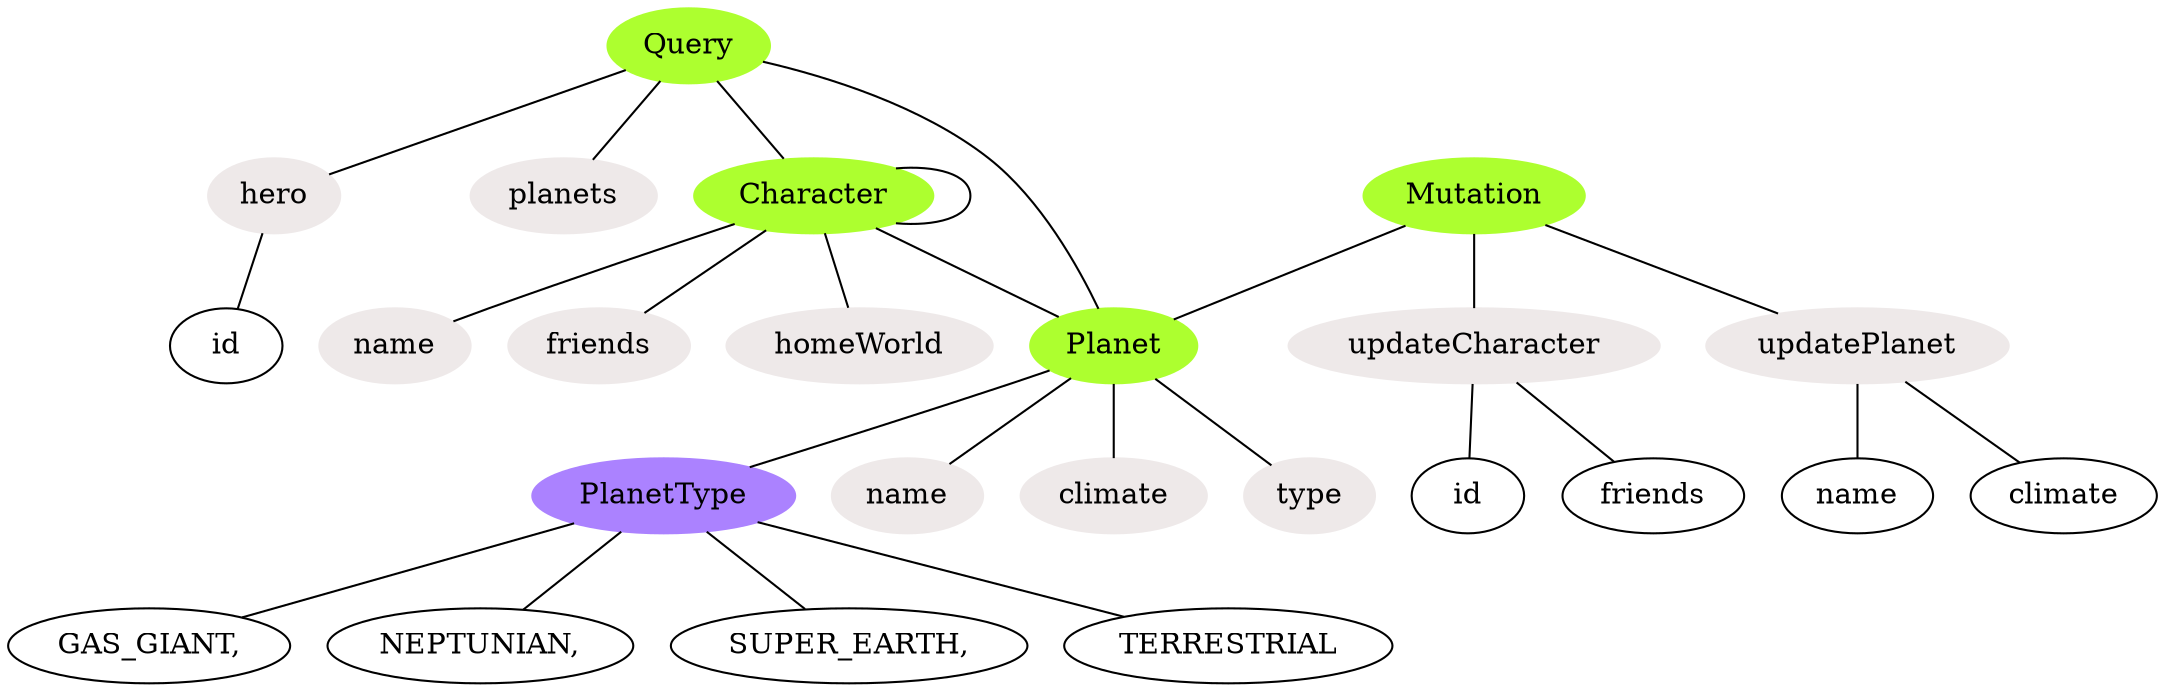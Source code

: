 graph {
    # type: Query
    Query_158033020[color=greenyellow, style=filled, label="Query"];
    hero_849443759[color=snow2, style=filled, label="hero"];
    id_271460069[label="id"];
    hero_849443759 -- id_271460069;
    planets_563031252[color=snow2, style=filled, label="planets"];
    Query_158033020 -- hero_849443759;
    Query_158033020 -- planets_563031252;

    # type: Character
    Character_963228187[color=greenyellow, style=filled, label="Character"];
    name_507838526[color=snow2, style=filled, label="name"];
    friends_535978454[color=snow2, style=filled, label="friends"];
    homeWorld_1222655199[color=snow2, style=filled, label="homeWorld"];
    Character_963228187 -- name_507838526;
    Character_963228187 -- friends_535978454;
    Character_963228187 -- homeWorld_1222655199;

    # enum: PlanetType
    PlanetType_786543134[color=mediumpurple1, style=filled, label="PlanetType"];
    GAS_1260805330[label="GAS_GIANT,"];
    NEPTUNIAN_1318265931[label="NEPTUNIAN,"];
    SUPER_943577[label="SUPER_EARTH,"];
    TERRESTRIAL_347819478[label="TERRESTRIAL"];
    PlanetType_786543134 -- GAS_1260805330;
    PlanetType_786543134 -- NEPTUNIAN_1318265931;
    PlanetType_786543134 -- SUPER_943577;
    PlanetType_786543134 -- TERRESTRIAL_347819478;

    # type: Mutation
    Mutation_693856677[color=greenyellow, style=filled, label="Mutation"];
    updateCharacter_2104829072[color=snow2, style=filled, label="updateCharacter"];
    id_191233178[label="id"];
    friends_851988572[label="friends"];
    updateCharacter_2104829072 -- id_191233178;
    updateCharacter_2104829072 -- friends_851988572;
    updatePlanet_689879595[color=snow2, style=filled, label="updatePlanet"];
    name_781373765[label="name"];
    climate_2047306155[label="climate"];
    updatePlanet_689879595 -- name_781373765;
    updatePlanet_689879595 -- climate_2047306155;
    Mutation_693856677 -- updateCharacter_2104829072;
    Mutation_693856677 -- updatePlanet_689879595;

    # type: Planet
    Planet_2138320748[color=greenyellow, style=filled, label="Planet"];
    name_1718997747[color=snow2, style=filled, label="name"];
    climate_762104039[color=snow2, style=filled, label="climate"];
    type_1235389826[color=snow2, style=filled, label="type"];
    Planet_2138320748 -- name_1718997747;
    Planet_2138320748 -- climate_762104039;
    Planet_2138320748 -- type_1235389826;


    # Connections between types
    Query_158033020 -- Character_963228187;
    Query_158033020 -- Planet_2138320748;
    Character_963228187 -- Character_963228187;
    Character_963228187 -- Planet_2138320748;
    Mutation_693856677 -- Planet_2138320748;
    Planet_2138320748 -- PlanetType_786543134;
}
